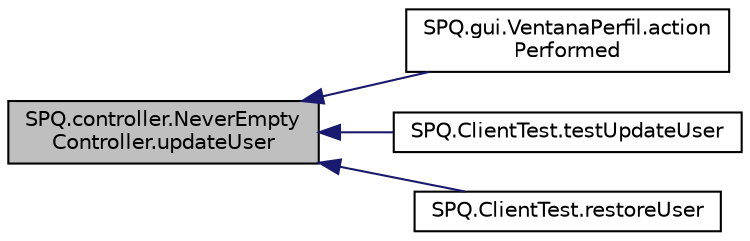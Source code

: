 digraph "SPQ.controller.NeverEmptyController.updateUser"
{
  edge [fontname="Helvetica",fontsize="10",labelfontname="Helvetica",labelfontsize="10"];
  node [fontname="Helvetica",fontsize="10",shape=record];
  rankdir="LR";
  Node76 [label="SPQ.controller.NeverEmpty\lController.updateUser",height=0.2,width=0.4,color="black", fillcolor="grey75", style="filled", fontcolor="black"];
  Node76 -> Node77 [dir="back",color="midnightblue",fontsize="10",style="solid",fontname="Helvetica"];
  Node77 [label="SPQ.gui.VentanaPerfil.action\lPerformed",height=0.2,width=0.4,color="black", fillcolor="white", style="filled",URL="$class_s_p_q_1_1gui_1_1_ventana_perfil.html#ab3748a16025307c203ba1dd2c5385b23"];
  Node76 -> Node78 [dir="back",color="midnightblue",fontsize="10",style="solid",fontname="Helvetica"];
  Node78 [label="SPQ.ClientTest.testUpdateUser",height=0.2,width=0.4,color="black", fillcolor="white", style="filled",URL="$class_s_p_q_1_1_client_test.html#ab6d14403cd66b3b0ab32f8022902588f"];
  Node76 -> Node79 [dir="back",color="midnightblue",fontsize="10",style="solid",fontname="Helvetica"];
  Node79 [label="SPQ.ClientTest.restoreUser",height=0.2,width=0.4,color="black", fillcolor="white", style="filled",URL="$class_s_p_q_1_1_client_test.html#acc91cf7e3927e95fc4515abeae043969"];
}
